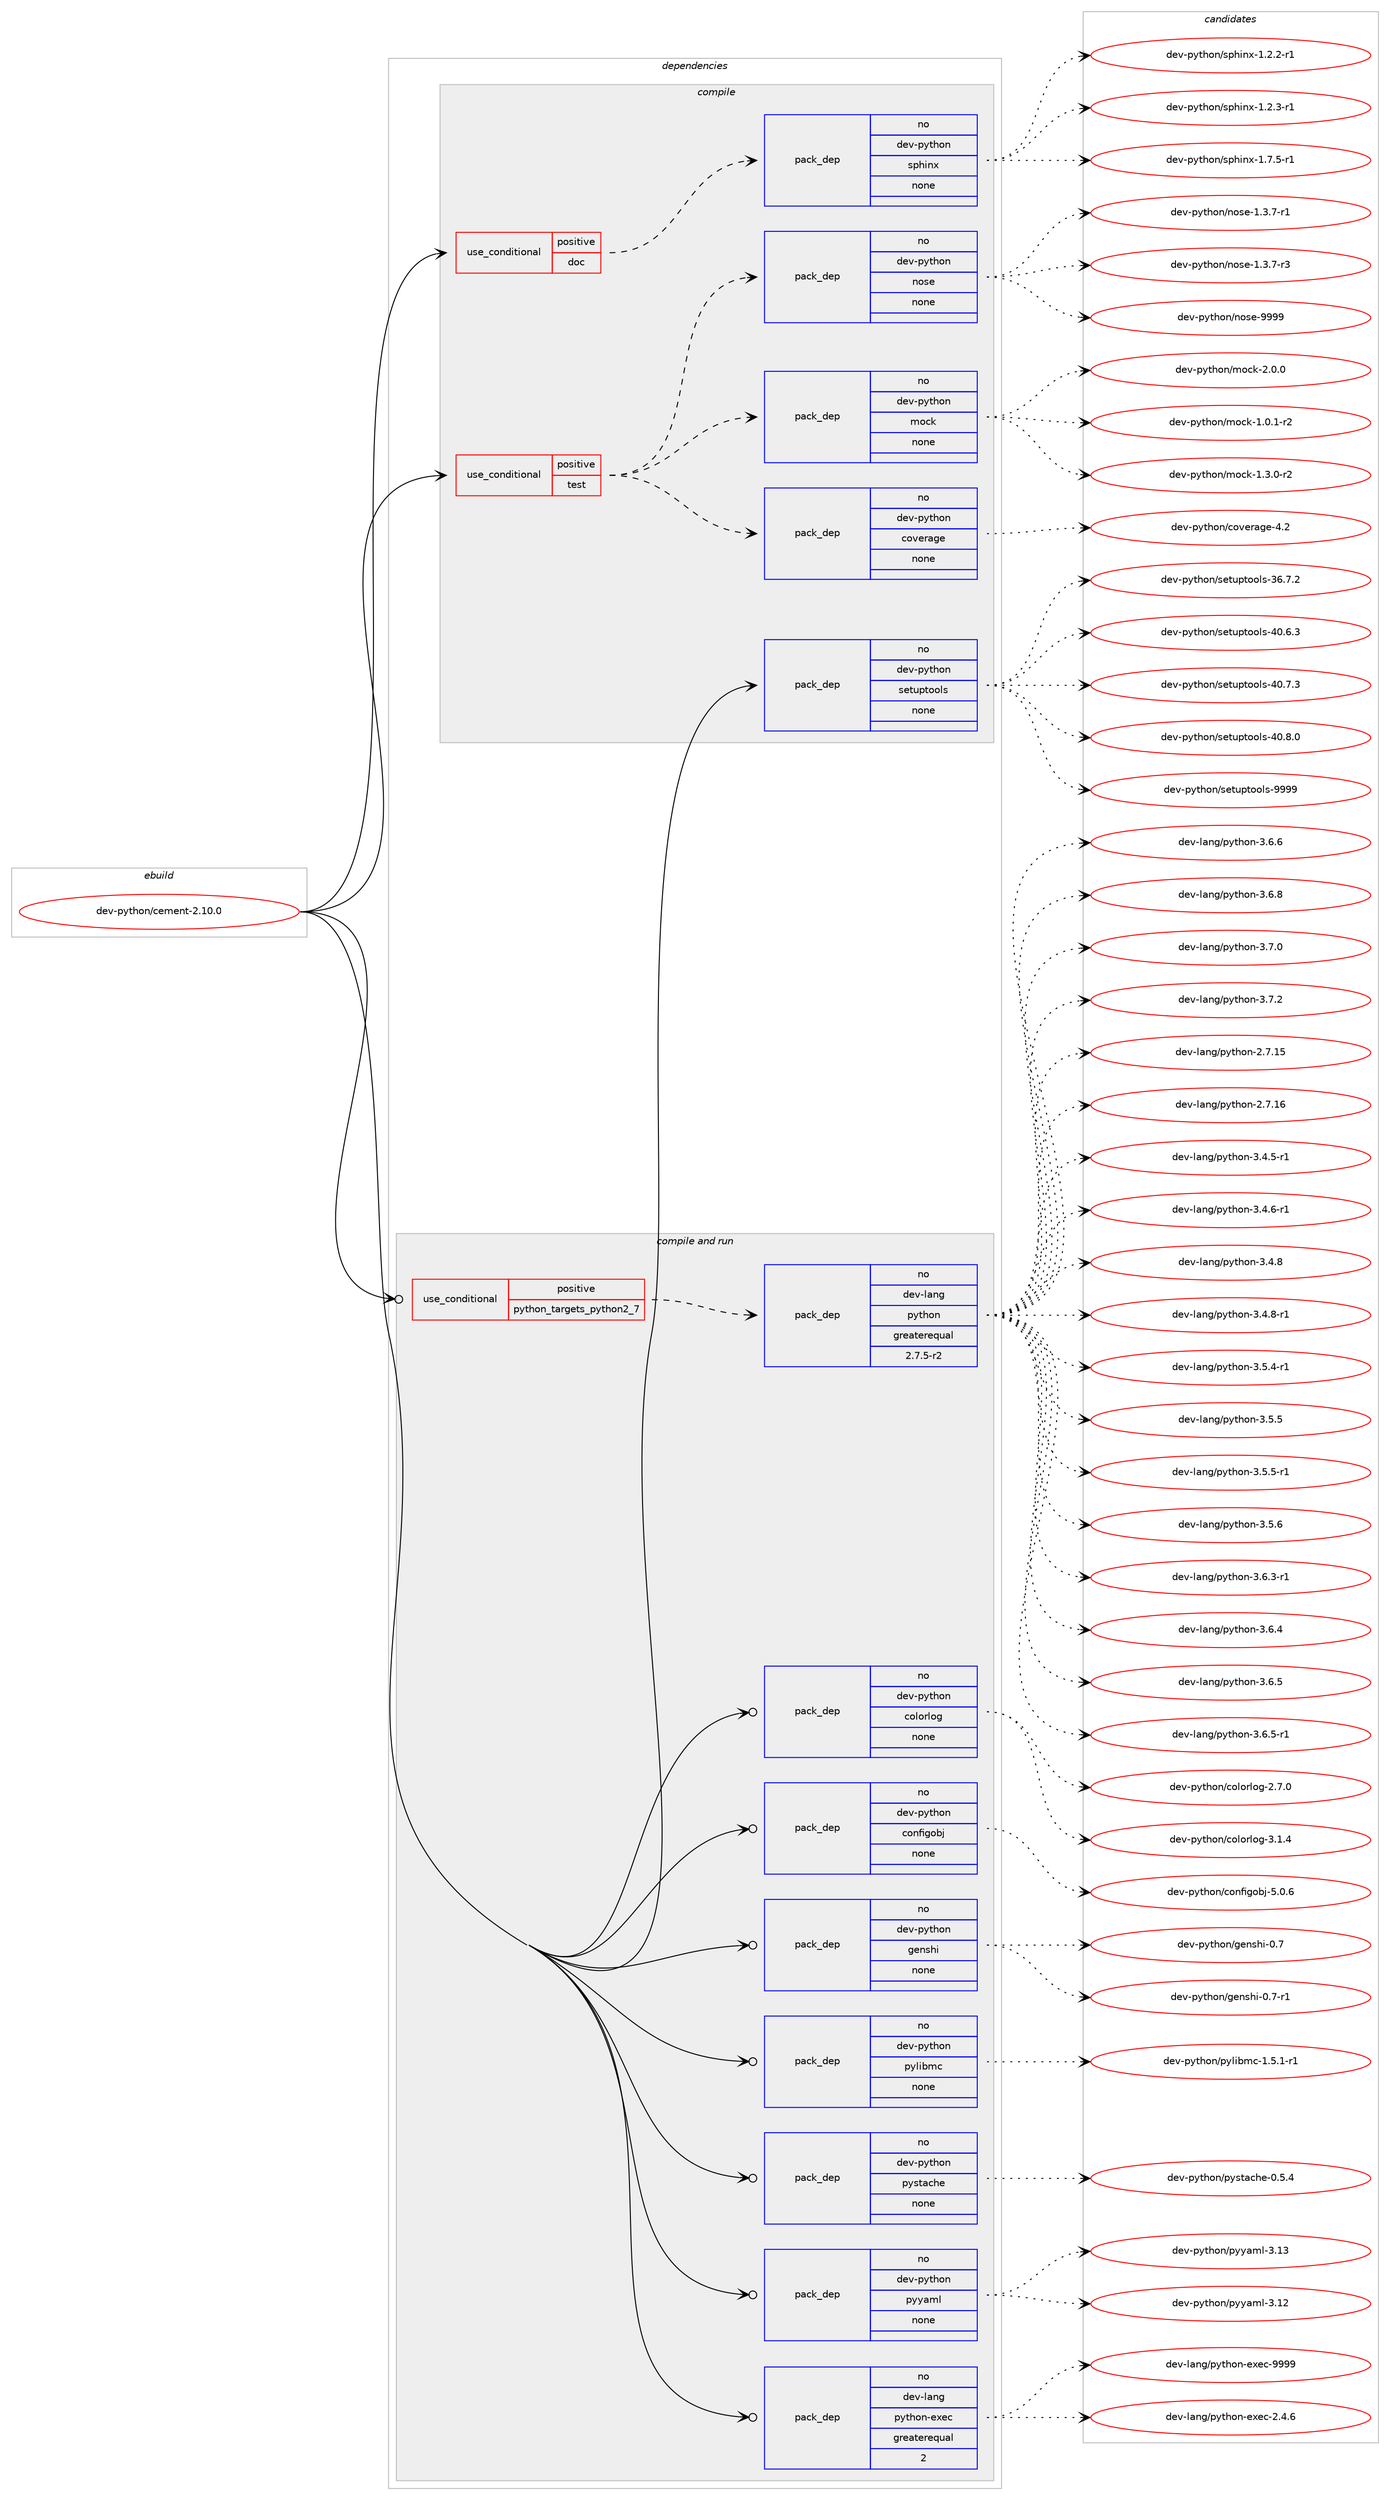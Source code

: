 digraph prolog {

# *************
# Graph options
# *************

newrank=true;
concentrate=true;
compound=true;
graph [rankdir=LR,fontname=Helvetica,fontsize=10,ranksep=1.5];#, ranksep=2.5, nodesep=0.2];
edge  [arrowhead=vee];
node  [fontname=Helvetica,fontsize=10];

# **********
# The ebuild
# **********

subgraph cluster_leftcol {
color=gray;
rank=same;
label=<<i>ebuild</i>>;
id [label="dev-python/cement-2.10.0", color=red, width=4, href="../dev-python/cement-2.10.0.svg"];
}

# ****************
# The dependencies
# ****************

subgraph cluster_midcol {
color=gray;
label=<<i>dependencies</i>>;
subgraph cluster_compile {
fillcolor="#eeeeee";
style=filled;
label=<<i>compile</i>>;
subgraph cond372138 {
dependency1402705 [label=<<TABLE BORDER="0" CELLBORDER="1" CELLSPACING="0" CELLPADDING="4"><TR><TD ROWSPAN="3" CELLPADDING="10">use_conditional</TD></TR><TR><TD>positive</TD></TR><TR><TD>doc</TD></TR></TABLE>>, shape=none, color=red];
subgraph pack1007332 {
dependency1402706 [label=<<TABLE BORDER="0" CELLBORDER="1" CELLSPACING="0" CELLPADDING="4" WIDTH="220"><TR><TD ROWSPAN="6" CELLPADDING="30">pack_dep</TD></TR><TR><TD WIDTH="110">no</TD></TR><TR><TD>dev-python</TD></TR><TR><TD>sphinx</TD></TR><TR><TD>none</TD></TR><TR><TD></TD></TR></TABLE>>, shape=none, color=blue];
}
dependency1402705:e -> dependency1402706:w [weight=20,style="dashed",arrowhead="vee"];
}
id:e -> dependency1402705:w [weight=20,style="solid",arrowhead="vee"];
subgraph cond372139 {
dependency1402707 [label=<<TABLE BORDER="0" CELLBORDER="1" CELLSPACING="0" CELLPADDING="4"><TR><TD ROWSPAN="3" CELLPADDING="10">use_conditional</TD></TR><TR><TD>positive</TD></TR><TR><TD>test</TD></TR></TABLE>>, shape=none, color=red];
subgraph pack1007333 {
dependency1402708 [label=<<TABLE BORDER="0" CELLBORDER="1" CELLSPACING="0" CELLPADDING="4" WIDTH="220"><TR><TD ROWSPAN="6" CELLPADDING="30">pack_dep</TD></TR><TR><TD WIDTH="110">no</TD></TR><TR><TD>dev-python</TD></TR><TR><TD>mock</TD></TR><TR><TD>none</TD></TR><TR><TD></TD></TR></TABLE>>, shape=none, color=blue];
}
dependency1402707:e -> dependency1402708:w [weight=20,style="dashed",arrowhead="vee"];
subgraph pack1007334 {
dependency1402709 [label=<<TABLE BORDER="0" CELLBORDER="1" CELLSPACING="0" CELLPADDING="4" WIDTH="220"><TR><TD ROWSPAN="6" CELLPADDING="30">pack_dep</TD></TR><TR><TD WIDTH="110">no</TD></TR><TR><TD>dev-python</TD></TR><TR><TD>nose</TD></TR><TR><TD>none</TD></TR><TR><TD></TD></TR></TABLE>>, shape=none, color=blue];
}
dependency1402707:e -> dependency1402709:w [weight=20,style="dashed",arrowhead="vee"];
subgraph pack1007335 {
dependency1402710 [label=<<TABLE BORDER="0" CELLBORDER="1" CELLSPACING="0" CELLPADDING="4" WIDTH="220"><TR><TD ROWSPAN="6" CELLPADDING="30">pack_dep</TD></TR><TR><TD WIDTH="110">no</TD></TR><TR><TD>dev-python</TD></TR><TR><TD>coverage</TD></TR><TR><TD>none</TD></TR><TR><TD></TD></TR></TABLE>>, shape=none, color=blue];
}
dependency1402707:e -> dependency1402710:w [weight=20,style="dashed",arrowhead="vee"];
}
id:e -> dependency1402707:w [weight=20,style="solid",arrowhead="vee"];
subgraph pack1007336 {
dependency1402711 [label=<<TABLE BORDER="0" CELLBORDER="1" CELLSPACING="0" CELLPADDING="4" WIDTH="220"><TR><TD ROWSPAN="6" CELLPADDING="30">pack_dep</TD></TR><TR><TD WIDTH="110">no</TD></TR><TR><TD>dev-python</TD></TR><TR><TD>setuptools</TD></TR><TR><TD>none</TD></TR><TR><TD></TD></TR></TABLE>>, shape=none, color=blue];
}
id:e -> dependency1402711:w [weight=20,style="solid",arrowhead="vee"];
}
subgraph cluster_compileandrun {
fillcolor="#eeeeee";
style=filled;
label=<<i>compile and run</i>>;
subgraph cond372140 {
dependency1402712 [label=<<TABLE BORDER="0" CELLBORDER="1" CELLSPACING="0" CELLPADDING="4"><TR><TD ROWSPAN="3" CELLPADDING="10">use_conditional</TD></TR><TR><TD>positive</TD></TR><TR><TD>python_targets_python2_7</TD></TR></TABLE>>, shape=none, color=red];
subgraph pack1007337 {
dependency1402713 [label=<<TABLE BORDER="0" CELLBORDER="1" CELLSPACING="0" CELLPADDING="4" WIDTH="220"><TR><TD ROWSPAN="6" CELLPADDING="30">pack_dep</TD></TR><TR><TD WIDTH="110">no</TD></TR><TR><TD>dev-lang</TD></TR><TR><TD>python</TD></TR><TR><TD>greaterequal</TD></TR><TR><TD>2.7.5-r2</TD></TR></TABLE>>, shape=none, color=blue];
}
dependency1402712:e -> dependency1402713:w [weight=20,style="dashed",arrowhead="vee"];
}
id:e -> dependency1402712:w [weight=20,style="solid",arrowhead="odotvee"];
subgraph pack1007338 {
dependency1402714 [label=<<TABLE BORDER="0" CELLBORDER="1" CELLSPACING="0" CELLPADDING="4" WIDTH="220"><TR><TD ROWSPAN="6" CELLPADDING="30">pack_dep</TD></TR><TR><TD WIDTH="110">no</TD></TR><TR><TD>dev-lang</TD></TR><TR><TD>python-exec</TD></TR><TR><TD>greaterequal</TD></TR><TR><TD>2</TD></TR></TABLE>>, shape=none, color=blue];
}
id:e -> dependency1402714:w [weight=20,style="solid",arrowhead="odotvee"];
subgraph pack1007339 {
dependency1402715 [label=<<TABLE BORDER="0" CELLBORDER="1" CELLSPACING="0" CELLPADDING="4" WIDTH="220"><TR><TD ROWSPAN="6" CELLPADDING="30">pack_dep</TD></TR><TR><TD WIDTH="110">no</TD></TR><TR><TD>dev-python</TD></TR><TR><TD>colorlog</TD></TR><TR><TD>none</TD></TR><TR><TD></TD></TR></TABLE>>, shape=none, color=blue];
}
id:e -> dependency1402715:w [weight=20,style="solid",arrowhead="odotvee"];
subgraph pack1007340 {
dependency1402716 [label=<<TABLE BORDER="0" CELLBORDER="1" CELLSPACING="0" CELLPADDING="4" WIDTH="220"><TR><TD ROWSPAN="6" CELLPADDING="30">pack_dep</TD></TR><TR><TD WIDTH="110">no</TD></TR><TR><TD>dev-python</TD></TR><TR><TD>configobj</TD></TR><TR><TD>none</TD></TR><TR><TD></TD></TR></TABLE>>, shape=none, color=blue];
}
id:e -> dependency1402716:w [weight=20,style="solid",arrowhead="odotvee"];
subgraph pack1007341 {
dependency1402717 [label=<<TABLE BORDER="0" CELLBORDER="1" CELLSPACING="0" CELLPADDING="4" WIDTH="220"><TR><TD ROWSPAN="6" CELLPADDING="30">pack_dep</TD></TR><TR><TD WIDTH="110">no</TD></TR><TR><TD>dev-python</TD></TR><TR><TD>genshi</TD></TR><TR><TD>none</TD></TR><TR><TD></TD></TR></TABLE>>, shape=none, color=blue];
}
id:e -> dependency1402717:w [weight=20,style="solid",arrowhead="odotvee"];
subgraph pack1007342 {
dependency1402718 [label=<<TABLE BORDER="0" CELLBORDER="1" CELLSPACING="0" CELLPADDING="4" WIDTH="220"><TR><TD ROWSPAN="6" CELLPADDING="30">pack_dep</TD></TR><TR><TD WIDTH="110">no</TD></TR><TR><TD>dev-python</TD></TR><TR><TD>pylibmc</TD></TR><TR><TD>none</TD></TR><TR><TD></TD></TR></TABLE>>, shape=none, color=blue];
}
id:e -> dependency1402718:w [weight=20,style="solid",arrowhead="odotvee"];
subgraph pack1007343 {
dependency1402719 [label=<<TABLE BORDER="0" CELLBORDER="1" CELLSPACING="0" CELLPADDING="4" WIDTH="220"><TR><TD ROWSPAN="6" CELLPADDING="30">pack_dep</TD></TR><TR><TD WIDTH="110">no</TD></TR><TR><TD>dev-python</TD></TR><TR><TD>pystache</TD></TR><TR><TD>none</TD></TR><TR><TD></TD></TR></TABLE>>, shape=none, color=blue];
}
id:e -> dependency1402719:w [weight=20,style="solid",arrowhead="odotvee"];
subgraph pack1007344 {
dependency1402720 [label=<<TABLE BORDER="0" CELLBORDER="1" CELLSPACING="0" CELLPADDING="4" WIDTH="220"><TR><TD ROWSPAN="6" CELLPADDING="30">pack_dep</TD></TR><TR><TD WIDTH="110">no</TD></TR><TR><TD>dev-python</TD></TR><TR><TD>pyyaml</TD></TR><TR><TD>none</TD></TR><TR><TD></TD></TR></TABLE>>, shape=none, color=blue];
}
id:e -> dependency1402720:w [weight=20,style="solid",arrowhead="odotvee"];
}
subgraph cluster_run {
fillcolor="#eeeeee";
style=filled;
label=<<i>run</i>>;
}
}

# **************
# The candidates
# **************

subgraph cluster_choices {
rank=same;
color=gray;
label=<<i>candidates</i>>;

subgraph choice1007332 {
color=black;
nodesep=1;
choice10010111845112121116104111110471151121041051101204549465046504511449 [label="dev-python/sphinx-1.2.2-r1", color=red, width=4,href="../dev-python/sphinx-1.2.2-r1.svg"];
choice10010111845112121116104111110471151121041051101204549465046514511449 [label="dev-python/sphinx-1.2.3-r1", color=red, width=4,href="../dev-python/sphinx-1.2.3-r1.svg"];
choice10010111845112121116104111110471151121041051101204549465546534511449 [label="dev-python/sphinx-1.7.5-r1", color=red, width=4,href="../dev-python/sphinx-1.7.5-r1.svg"];
dependency1402706:e -> choice10010111845112121116104111110471151121041051101204549465046504511449:w [style=dotted,weight="100"];
dependency1402706:e -> choice10010111845112121116104111110471151121041051101204549465046514511449:w [style=dotted,weight="100"];
dependency1402706:e -> choice10010111845112121116104111110471151121041051101204549465546534511449:w [style=dotted,weight="100"];
}
subgraph choice1007333 {
color=black;
nodesep=1;
choice1001011184511212111610411111047109111991074549464846494511450 [label="dev-python/mock-1.0.1-r2", color=red, width=4,href="../dev-python/mock-1.0.1-r2.svg"];
choice1001011184511212111610411111047109111991074549465146484511450 [label="dev-python/mock-1.3.0-r2", color=red, width=4,href="../dev-python/mock-1.3.0-r2.svg"];
choice100101118451121211161041111104710911199107455046484648 [label="dev-python/mock-2.0.0", color=red, width=4,href="../dev-python/mock-2.0.0.svg"];
dependency1402708:e -> choice1001011184511212111610411111047109111991074549464846494511450:w [style=dotted,weight="100"];
dependency1402708:e -> choice1001011184511212111610411111047109111991074549465146484511450:w [style=dotted,weight="100"];
dependency1402708:e -> choice100101118451121211161041111104710911199107455046484648:w [style=dotted,weight="100"];
}
subgraph choice1007334 {
color=black;
nodesep=1;
choice10010111845112121116104111110471101111151014549465146554511449 [label="dev-python/nose-1.3.7-r1", color=red, width=4,href="../dev-python/nose-1.3.7-r1.svg"];
choice10010111845112121116104111110471101111151014549465146554511451 [label="dev-python/nose-1.3.7-r3", color=red, width=4,href="../dev-python/nose-1.3.7-r3.svg"];
choice10010111845112121116104111110471101111151014557575757 [label="dev-python/nose-9999", color=red, width=4,href="../dev-python/nose-9999.svg"];
dependency1402709:e -> choice10010111845112121116104111110471101111151014549465146554511449:w [style=dotted,weight="100"];
dependency1402709:e -> choice10010111845112121116104111110471101111151014549465146554511451:w [style=dotted,weight="100"];
dependency1402709:e -> choice10010111845112121116104111110471101111151014557575757:w [style=dotted,weight="100"];
}
subgraph choice1007335 {
color=black;
nodesep=1;
choice1001011184511212111610411111047991111181011149710310145524650 [label="dev-python/coverage-4.2", color=red, width=4,href="../dev-python/coverage-4.2.svg"];
dependency1402710:e -> choice1001011184511212111610411111047991111181011149710310145524650:w [style=dotted,weight="100"];
}
subgraph choice1007336 {
color=black;
nodesep=1;
choice100101118451121211161041111104711510111611711211611111110811545515446554650 [label="dev-python/setuptools-36.7.2", color=red, width=4,href="../dev-python/setuptools-36.7.2.svg"];
choice100101118451121211161041111104711510111611711211611111110811545524846544651 [label="dev-python/setuptools-40.6.3", color=red, width=4,href="../dev-python/setuptools-40.6.3.svg"];
choice100101118451121211161041111104711510111611711211611111110811545524846554651 [label="dev-python/setuptools-40.7.3", color=red, width=4,href="../dev-python/setuptools-40.7.3.svg"];
choice100101118451121211161041111104711510111611711211611111110811545524846564648 [label="dev-python/setuptools-40.8.0", color=red, width=4,href="../dev-python/setuptools-40.8.0.svg"];
choice10010111845112121116104111110471151011161171121161111111081154557575757 [label="dev-python/setuptools-9999", color=red, width=4,href="../dev-python/setuptools-9999.svg"];
dependency1402711:e -> choice100101118451121211161041111104711510111611711211611111110811545515446554650:w [style=dotted,weight="100"];
dependency1402711:e -> choice100101118451121211161041111104711510111611711211611111110811545524846544651:w [style=dotted,weight="100"];
dependency1402711:e -> choice100101118451121211161041111104711510111611711211611111110811545524846554651:w [style=dotted,weight="100"];
dependency1402711:e -> choice100101118451121211161041111104711510111611711211611111110811545524846564648:w [style=dotted,weight="100"];
dependency1402711:e -> choice10010111845112121116104111110471151011161171121161111111081154557575757:w [style=dotted,weight="100"];
}
subgraph choice1007337 {
color=black;
nodesep=1;
choice10010111845108971101034711212111610411111045504655464953 [label="dev-lang/python-2.7.15", color=red, width=4,href="../dev-lang/python-2.7.15.svg"];
choice10010111845108971101034711212111610411111045504655464954 [label="dev-lang/python-2.7.16", color=red, width=4,href="../dev-lang/python-2.7.16.svg"];
choice1001011184510897110103471121211161041111104551465246534511449 [label="dev-lang/python-3.4.5-r1", color=red, width=4,href="../dev-lang/python-3.4.5-r1.svg"];
choice1001011184510897110103471121211161041111104551465246544511449 [label="dev-lang/python-3.4.6-r1", color=red, width=4,href="../dev-lang/python-3.4.6-r1.svg"];
choice100101118451089711010347112121116104111110455146524656 [label="dev-lang/python-3.4.8", color=red, width=4,href="../dev-lang/python-3.4.8.svg"];
choice1001011184510897110103471121211161041111104551465246564511449 [label="dev-lang/python-3.4.8-r1", color=red, width=4,href="../dev-lang/python-3.4.8-r1.svg"];
choice1001011184510897110103471121211161041111104551465346524511449 [label="dev-lang/python-3.5.4-r1", color=red, width=4,href="../dev-lang/python-3.5.4-r1.svg"];
choice100101118451089711010347112121116104111110455146534653 [label="dev-lang/python-3.5.5", color=red, width=4,href="../dev-lang/python-3.5.5.svg"];
choice1001011184510897110103471121211161041111104551465346534511449 [label="dev-lang/python-3.5.5-r1", color=red, width=4,href="../dev-lang/python-3.5.5-r1.svg"];
choice100101118451089711010347112121116104111110455146534654 [label="dev-lang/python-3.5.6", color=red, width=4,href="../dev-lang/python-3.5.6.svg"];
choice1001011184510897110103471121211161041111104551465446514511449 [label="dev-lang/python-3.6.3-r1", color=red, width=4,href="../dev-lang/python-3.6.3-r1.svg"];
choice100101118451089711010347112121116104111110455146544652 [label="dev-lang/python-3.6.4", color=red, width=4,href="../dev-lang/python-3.6.4.svg"];
choice100101118451089711010347112121116104111110455146544653 [label="dev-lang/python-3.6.5", color=red, width=4,href="../dev-lang/python-3.6.5.svg"];
choice1001011184510897110103471121211161041111104551465446534511449 [label="dev-lang/python-3.6.5-r1", color=red, width=4,href="../dev-lang/python-3.6.5-r1.svg"];
choice100101118451089711010347112121116104111110455146544654 [label="dev-lang/python-3.6.6", color=red, width=4,href="../dev-lang/python-3.6.6.svg"];
choice100101118451089711010347112121116104111110455146544656 [label="dev-lang/python-3.6.8", color=red, width=4,href="../dev-lang/python-3.6.8.svg"];
choice100101118451089711010347112121116104111110455146554648 [label="dev-lang/python-3.7.0", color=red, width=4,href="../dev-lang/python-3.7.0.svg"];
choice100101118451089711010347112121116104111110455146554650 [label="dev-lang/python-3.7.2", color=red, width=4,href="../dev-lang/python-3.7.2.svg"];
dependency1402713:e -> choice10010111845108971101034711212111610411111045504655464953:w [style=dotted,weight="100"];
dependency1402713:e -> choice10010111845108971101034711212111610411111045504655464954:w [style=dotted,weight="100"];
dependency1402713:e -> choice1001011184510897110103471121211161041111104551465246534511449:w [style=dotted,weight="100"];
dependency1402713:e -> choice1001011184510897110103471121211161041111104551465246544511449:w [style=dotted,weight="100"];
dependency1402713:e -> choice100101118451089711010347112121116104111110455146524656:w [style=dotted,weight="100"];
dependency1402713:e -> choice1001011184510897110103471121211161041111104551465246564511449:w [style=dotted,weight="100"];
dependency1402713:e -> choice1001011184510897110103471121211161041111104551465346524511449:w [style=dotted,weight="100"];
dependency1402713:e -> choice100101118451089711010347112121116104111110455146534653:w [style=dotted,weight="100"];
dependency1402713:e -> choice1001011184510897110103471121211161041111104551465346534511449:w [style=dotted,weight="100"];
dependency1402713:e -> choice100101118451089711010347112121116104111110455146534654:w [style=dotted,weight="100"];
dependency1402713:e -> choice1001011184510897110103471121211161041111104551465446514511449:w [style=dotted,weight="100"];
dependency1402713:e -> choice100101118451089711010347112121116104111110455146544652:w [style=dotted,weight="100"];
dependency1402713:e -> choice100101118451089711010347112121116104111110455146544653:w [style=dotted,weight="100"];
dependency1402713:e -> choice1001011184510897110103471121211161041111104551465446534511449:w [style=dotted,weight="100"];
dependency1402713:e -> choice100101118451089711010347112121116104111110455146544654:w [style=dotted,weight="100"];
dependency1402713:e -> choice100101118451089711010347112121116104111110455146544656:w [style=dotted,weight="100"];
dependency1402713:e -> choice100101118451089711010347112121116104111110455146554648:w [style=dotted,weight="100"];
dependency1402713:e -> choice100101118451089711010347112121116104111110455146554650:w [style=dotted,weight="100"];
}
subgraph choice1007338 {
color=black;
nodesep=1;
choice1001011184510897110103471121211161041111104510112010199455046524654 [label="dev-lang/python-exec-2.4.6", color=red, width=4,href="../dev-lang/python-exec-2.4.6.svg"];
choice10010111845108971101034711212111610411111045101120101994557575757 [label="dev-lang/python-exec-9999", color=red, width=4,href="../dev-lang/python-exec-9999.svg"];
dependency1402714:e -> choice1001011184510897110103471121211161041111104510112010199455046524654:w [style=dotted,weight="100"];
dependency1402714:e -> choice10010111845108971101034711212111610411111045101120101994557575757:w [style=dotted,weight="100"];
}
subgraph choice1007339 {
color=black;
nodesep=1;
choice100101118451121211161041111104799111108111114108111103455046554648 [label="dev-python/colorlog-2.7.0", color=red, width=4,href="../dev-python/colorlog-2.7.0.svg"];
choice100101118451121211161041111104799111108111114108111103455146494652 [label="dev-python/colorlog-3.1.4", color=red, width=4,href="../dev-python/colorlog-3.1.4.svg"];
dependency1402715:e -> choice100101118451121211161041111104799111108111114108111103455046554648:w [style=dotted,weight="100"];
dependency1402715:e -> choice100101118451121211161041111104799111108111114108111103455146494652:w [style=dotted,weight="100"];
}
subgraph choice1007340 {
color=black;
nodesep=1;
choice10010111845112121116104111110479911111010210510311198106455346484654 [label="dev-python/configobj-5.0.6", color=red, width=4,href="../dev-python/configobj-5.0.6.svg"];
dependency1402716:e -> choice10010111845112121116104111110479911111010210510311198106455346484654:w [style=dotted,weight="100"];
}
subgraph choice1007341 {
color=black;
nodesep=1;
choice100101118451121211161041111104710310111011510410545484655 [label="dev-python/genshi-0.7", color=red, width=4,href="../dev-python/genshi-0.7.svg"];
choice1001011184511212111610411111047103101110115104105454846554511449 [label="dev-python/genshi-0.7-r1", color=red, width=4,href="../dev-python/genshi-0.7-r1.svg"];
dependency1402717:e -> choice100101118451121211161041111104710310111011510410545484655:w [style=dotted,weight="100"];
dependency1402717:e -> choice1001011184511212111610411111047103101110115104105454846554511449:w [style=dotted,weight="100"];
}
subgraph choice1007342 {
color=black;
nodesep=1;
choice100101118451121211161041111104711212110810598109994549465346494511449 [label="dev-python/pylibmc-1.5.1-r1", color=red, width=4,href="../dev-python/pylibmc-1.5.1-r1.svg"];
dependency1402718:e -> choice100101118451121211161041111104711212110810598109994549465346494511449:w [style=dotted,weight="100"];
}
subgraph choice1007343 {
color=black;
nodesep=1;
choice10010111845112121116104111110471121211151169799104101454846534652 [label="dev-python/pystache-0.5.4", color=red, width=4,href="../dev-python/pystache-0.5.4.svg"];
dependency1402719:e -> choice10010111845112121116104111110471121211151169799104101454846534652:w [style=dotted,weight="100"];
}
subgraph choice1007344 {
color=black;
nodesep=1;
choice1001011184511212111610411111047112121121971091084551464950 [label="dev-python/pyyaml-3.12", color=red, width=4,href="../dev-python/pyyaml-3.12.svg"];
choice1001011184511212111610411111047112121121971091084551464951 [label="dev-python/pyyaml-3.13", color=red, width=4,href="../dev-python/pyyaml-3.13.svg"];
dependency1402720:e -> choice1001011184511212111610411111047112121121971091084551464950:w [style=dotted,weight="100"];
dependency1402720:e -> choice1001011184511212111610411111047112121121971091084551464951:w [style=dotted,weight="100"];
}
}

}
